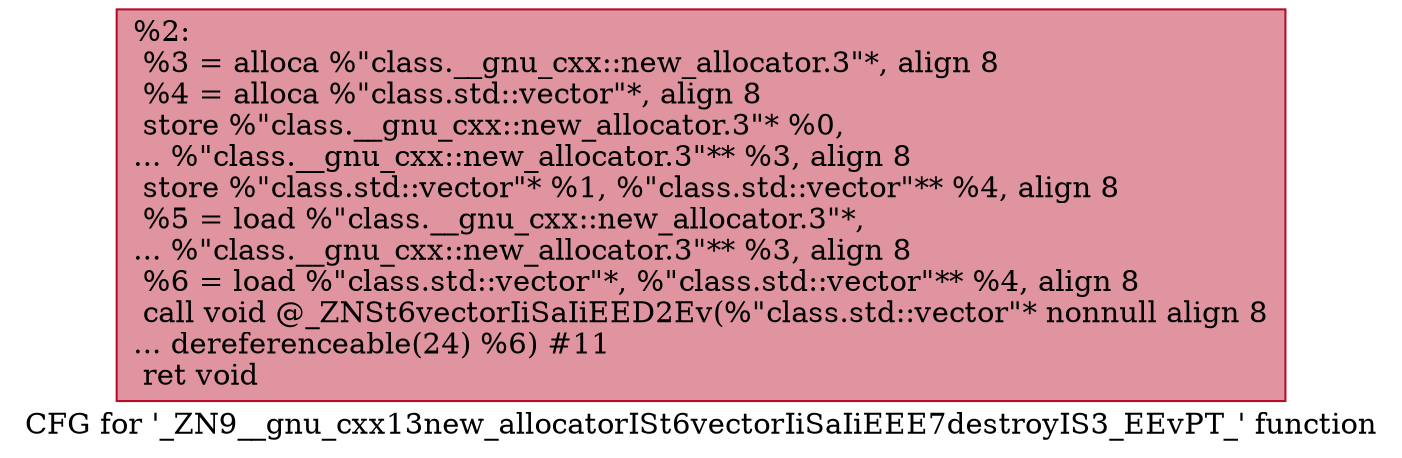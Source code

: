 digraph "CFG for '_ZN9__gnu_cxx13new_allocatorISt6vectorIiSaIiEEE7destroyIS3_EEvPT_' function" {
	label="CFG for '_ZN9__gnu_cxx13new_allocatorISt6vectorIiSaIiEEE7destroyIS3_EEvPT_' function";

	Node0x559aeab31f30 [shape=record,color="#b70d28ff", style=filled, fillcolor="#b70d2870",label="{%2:\l  %3 = alloca %\"class.__gnu_cxx::new_allocator.3\"*, align 8\l  %4 = alloca %\"class.std::vector\"*, align 8\l  store %\"class.__gnu_cxx::new_allocator.3\"* %0,\l... %\"class.__gnu_cxx::new_allocator.3\"** %3, align 8\l  store %\"class.std::vector\"* %1, %\"class.std::vector\"** %4, align 8\l  %5 = load %\"class.__gnu_cxx::new_allocator.3\"*,\l... %\"class.__gnu_cxx::new_allocator.3\"** %3, align 8\l  %6 = load %\"class.std::vector\"*, %\"class.std::vector\"** %4, align 8\l  call void @_ZNSt6vectorIiSaIiEED2Ev(%\"class.std::vector\"* nonnull align 8\l... dereferenceable(24) %6) #11\l  ret void\l}"];
}
